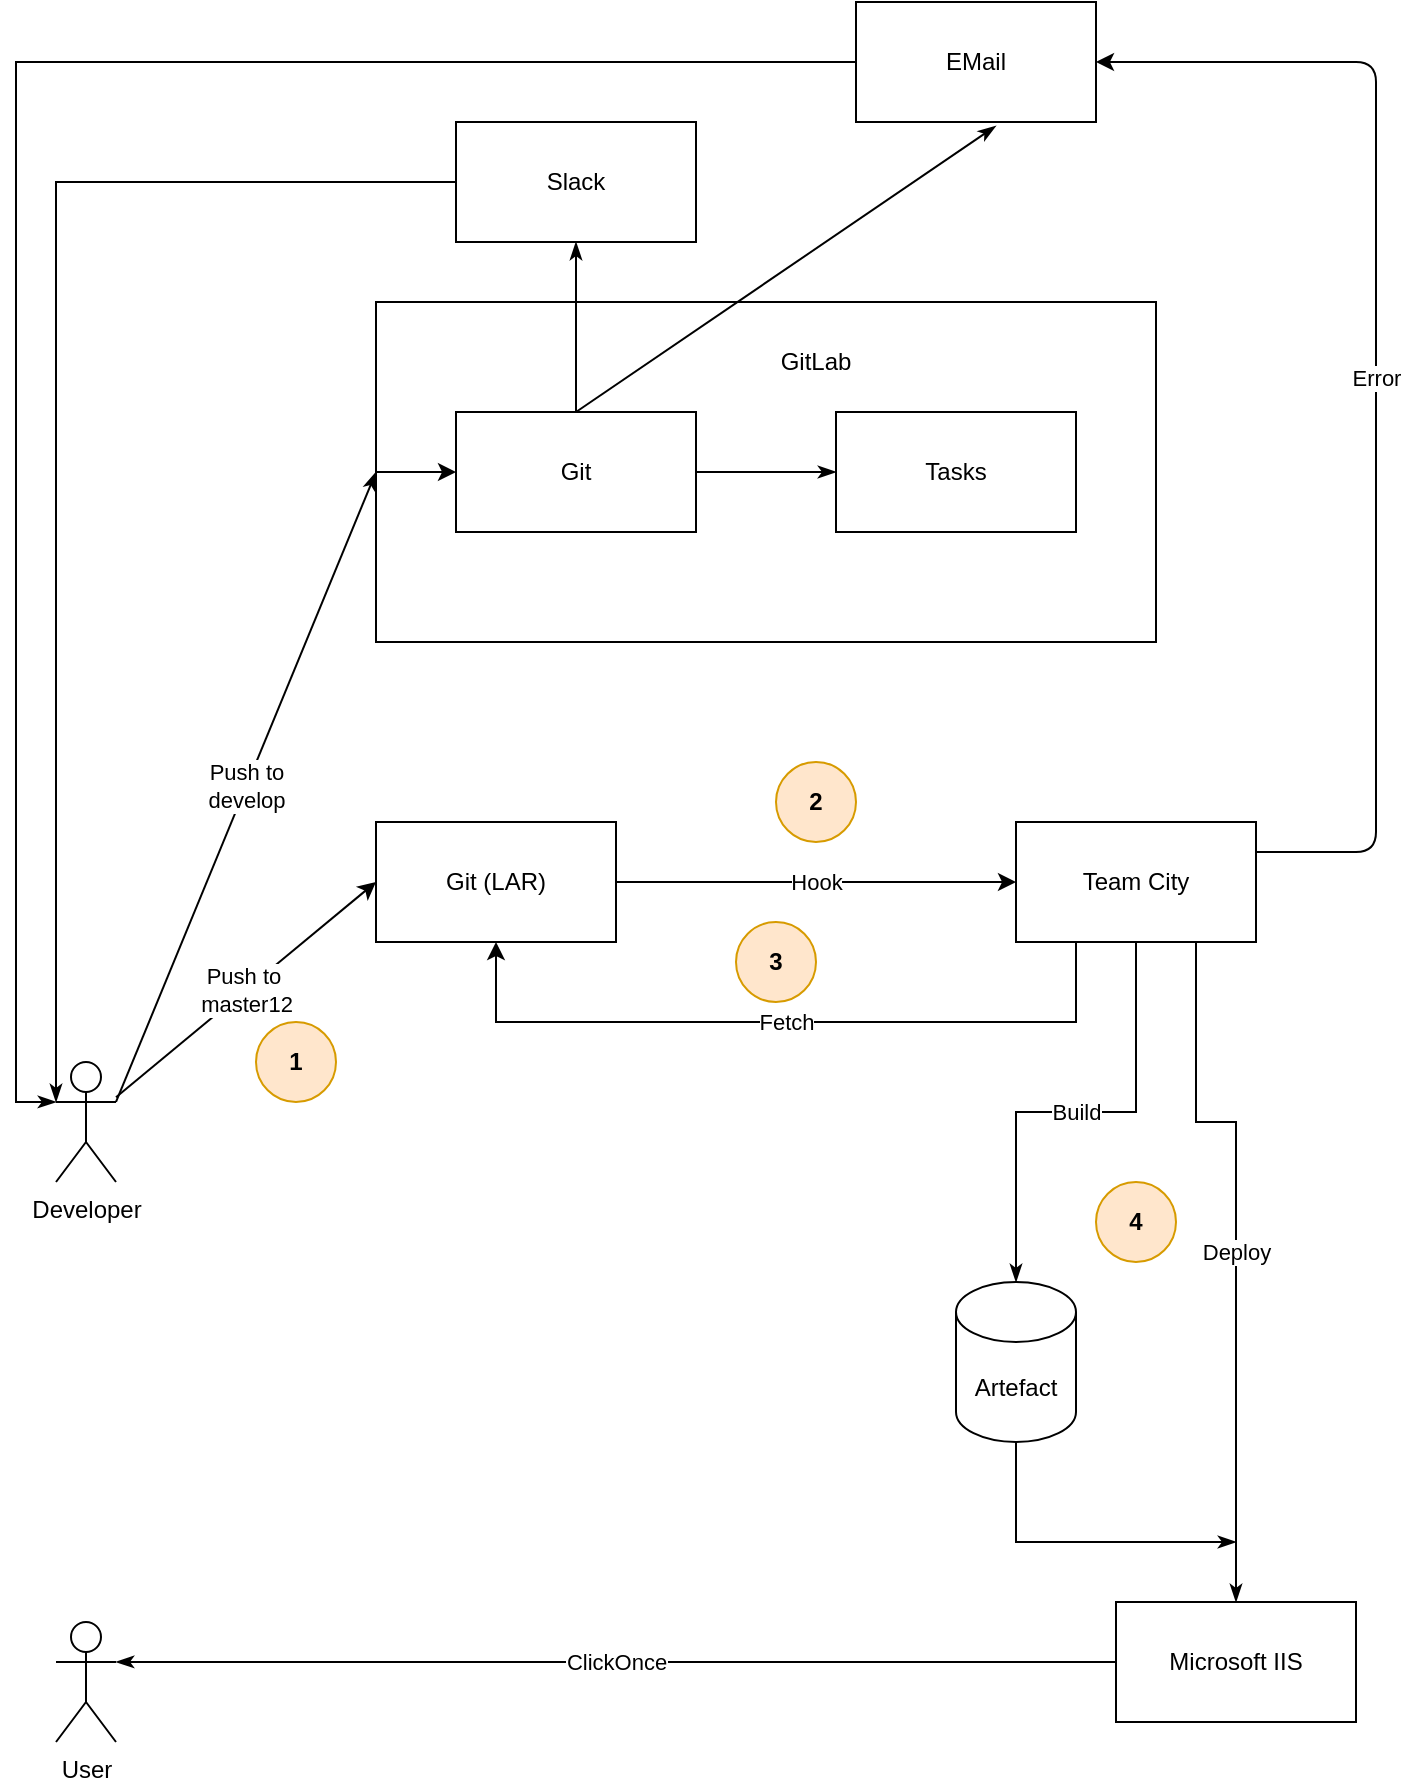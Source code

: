 <mxfile version="13.7.4" type="github">
  <diagram id="KQrDQqh1n8K3jwENiAWo" name="Page-1">
    <mxGraphModel dx="1101" dy="769" grid="1" gridSize="10" guides="1" tooltips="1" connect="1" arrows="1" fold="1" page="1" pageScale="1" pageWidth="827" pageHeight="1169" math="0" shadow="0">
      <root>
        <mxCell id="0" />
        <mxCell id="1" parent="0" />
        <mxCell id="UcBiU5lWhdrB8DMdz7Xg-1" value="Git (LAR)" style="rounded=0;whiteSpace=wrap;html=1;" parent="1" vertex="1">
          <mxGeometry x="240" y="500" width="120" height="60" as="geometry" />
        </mxCell>
        <mxCell id="8uJsjg-TArk7znv_JZjP-6" value="Fetch" style="edgeStyle=orthogonalEdgeStyle;rounded=0;orthogonalLoop=1;jettySize=auto;html=1;exitX=0.25;exitY=1;exitDx=0;exitDy=0;entryX=0.5;entryY=1;entryDx=0;entryDy=0;startArrow=none;startFill=0;" edge="1" parent="1" source="8uJsjg-TArk7znv_JZjP-1" target="UcBiU5lWhdrB8DMdz7Xg-1">
          <mxGeometry relative="1" as="geometry">
            <mxPoint x="360" y="580" as="targetPoint" />
            <Array as="points">
              <mxPoint x="590" y="600" />
              <mxPoint x="300" y="600" />
            </Array>
          </mxGeometry>
        </mxCell>
        <mxCell id="8uJsjg-TArk7znv_JZjP-12" value="Build" style="edgeStyle=orthogonalEdgeStyle;rounded=0;orthogonalLoop=1;jettySize=auto;html=1;exitX=0.5;exitY=1;exitDx=0;exitDy=0;startArrow=none;startFill=0;endArrow=classicThin;endFill=1;" edge="1" parent="1" source="8uJsjg-TArk7znv_JZjP-1" target="8uJsjg-TArk7znv_JZjP-7">
          <mxGeometry relative="1" as="geometry" />
        </mxCell>
        <mxCell id="8uJsjg-TArk7znv_JZjP-14" value="Deploy" style="edgeStyle=orthogonalEdgeStyle;rounded=0;orthogonalLoop=1;jettySize=auto;html=1;exitX=0.75;exitY=1;exitDx=0;exitDy=0;entryX=0.5;entryY=0;entryDx=0;entryDy=0;startArrow=none;startFill=0;endArrow=classicThin;endFill=1;" edge="1" parent="1" source="8uJsjg-TArk7znv_JZjP-1" target="8uJsjg-TArk7znv_JZjP-13">
          <mxGeometry relative="1" as="geometry">
            <Array as="points">
              <mxPoint x="650" y="650" />
              <mxPoint x="670" y="650" />
            </Array>
          </mxGeometry>
        </mxCell>
        <mxCell id="8uJsjg-TArk7znv_JZjP-1" value="Team City" style="rounded=0;whiteSpace=wrap;html=1;" vertex="1" parent="1">
          <mxGeometry x="560" y="500" width="120" height="60" as="geometry" />
        </mxCell>
        <mxCell id="8uJsjg-TArk7znv_JZjP-2" value="Hook" style="endArrow=classic;html=1;exitX=1;exitY=0.5;exitDx=0;exitDy=0;" edge="1" parent="1" source="UcBiU5lWhdrB8DMdz7Xg-1" target="8uJsjg-TArk7znv_JZjP-1">
          <mxGeometry width="50" height="50" relative="1" as="geometry">
            <mxPoint x="510" y="740" as="sourcePoint" />
            <mxPoint x="560" y="690" as="targetPoint" />
          </mxGeometry>
        </mxCell>
        <mxCell id="8uJsjg-TArk7znv_JZjP-23" style="edgeStyle=none;rounded=0;orthogonalLoop=1;jettySize=auto;html=1;exitX=0;exitY=0.5;exitDx=0;exitDy=0;entryX=0;entryY=0.5;entryDx=0;entryDy=0;startArrow=none;startFill=0;endArrow=classicThin;endFill=1;" edge="1" parent="1" source="8uJsjg-TArk7znv_JZjP-3" target="8uJsjg-TArk7znv_JZjP-20">
          <mxGeometry relative="1" as="geometry" />
        </mxCell>
        <mxCell id="8uJsjg-TArk7znv_JZjP-3" value="" style="rounded=0;whiteSpace=wrap;html=1;" vertex="1" parent="1">
          <mxGeometry x="240" y="240" width="390" height="170" as="geometry" />
        </mxCell>
        <mxCell id="8uJsjg-TArk7znv_JZjP-19" value="Push to&lt;br&gt;develop" style="rounded=0;orthogonalLoop=1;jettySize=auto;html=1;entryX=0;entryY=0.5;entryDx=0;entryDy=0;startArrow=none;startFill=0;endArrow=classicThin;endFill=1;exitX=1;exitY=0.333;exitDx=0;exitDy=0;exitPerimeter=0;" edge="1" parent="1" source="8uJsjg-TArk7znv_JZjP-4" target="8uJsjg-TArk7znv_JZjP-3">
          <mxGeometry relative="1" as="geometry" />
        </mxCell>
        <mxCell id="8uJsjg-TArk7znv_JZjP-4" value="Developer" style="shape=umlActor;verticalLabelPosition=bottom;verticalAlign=top;html=1;outlineConnect=0;" vertex="1" parent="1">
          <mxGeometry x="80" y="620" width="30" height="60" as="geometry" />
        </mxCell>
        <mxCell id="8uJsjg-TArk7znv_JZjP-5" value="Push to&amp;nbsp;&lt;br&gt;master12" style="endArrow=classic;html=1;entryX=0;entryY=0.5;entryDx=0;entryDy=0;" edge="1" parent="1" source="8uJsjg-TArk7znv_JZjP-4" target="UcBiU5lWhdrB8DMdz7Xg-1">
          <mxGeometry width="50" height="50" relative="1" as="geometry">
            <mxPoint x="110" y="620" as="sourcePoint" />
            <mxPoint x="160" y="570" as="targetPoint" />
          </mxGeometry>
        </mxCell>
        <mxCell id="8uJsjg-TArk7znv_JZjP-15" style="edgeStyle=orthogonalEdgeStyle;rounded=0;orthogonalLoop=1;jettySize=auto;html=1;exitX=0.5;exitY=1;exitDx=0;exitDy=0;exitPerimeter=0;startArrow=none;startFill=0;endArrow=classicThin;endFill=1;" edge="1" parent="1" source="8uJsjg-TArk7znv_JZjP-7">
          <mxGeometry relative="1" as="geometry">
            <mxPoint x="670" y="860" as="targetPoint" />
            <Array as="points">
              <mxPoint x="560" y="860" />
              <mxPoint x="660" y="860" />
            </Array>
          </mxGeometry>
        </mxCell>
        <mxCell id="8uJsjg-TArk7znv_JZjP-7" value="Artefact" style="shape=cylinder3;whiteSpace=wrap;html=1;boundedLbl=1;backgroundOutline=1;size=15;" vertex="1" parent="1">
          <mxGeometry x="530" y="730" width="60" height="80" as="geometry" />
        </mxCell>
        <mxCell id="8uJsjg-TArk7znv_JZjP-9" value="&lt;b&gt;1&lt;/b&gt;" style="ellipse;whiteSpace=wrap;html=1;aspect=fixed;fillColor=#ffe6cc;strokeColor=#d79b00;" vertex="1" parent="1">
          <mxGeometry x="180" y="600" width="40" height="40" as="geometry" />
        </mxCell>
        <mxCell id="8uJsjg-TArk7znv_JZjP-10" value="&lt;b&gt;2&lt;/b&gt;" style="ellipse;whiteSpace=wrap;html=1;aspect=fixed;fillColor=#ffe6cc;strokeColor=#d79b00;" vertex="1" parent="1">
          <mxGeometry x="440" y="470" width="40" height="40" as="geometry" />
        </mxCell>
        <mxCell id="8uJsjg-TArk7znv_JZjP-11" value="&lt;b&gt;3&lt;/b&gt;" style="ellipse;whiteSpace=wrap;html=1;aspect=fixed;fillColor=#ffe6cc;strokeColor=#d79b00;" vertex="1" parent="1">
          <mxGeometry x="420" y="550" width="40" height="40" as="geometry" />
        </mxCell>
        <mxCell id="8uJsjg-TArk7znv_JZjP-18" value="ClickOnce" style="edgeStyle=orthogonalEdgeStyle;rounded=0;orthogonalLoop=1;jettySize=auto;html=1;exitX=0;exitY=0.5;exitDx=0;exitDy=0;entryX=1;entryY=0.333;entryDx=0;entryDy=0;entryPerimeter=0;startArrow=none;startFill=0;endArrow=classicThin;endFill=1;" edge="1" parent="1" source="8uJsjg-TArk7znv_JZjP-13" target="8uJsjg-TArk7znv_JZjP-17">
          <mxGeometry relative="1" as="geometry" />
        </mxCell>
        <mxCell id="8uJsjg-TArk7znv_JZjP-13" value="Microsoft IIS" style="rounded=0;whiteSpace=wrap;html=1;" vertex="1" parent="1">
          <mxGeometry x="610" y="890" width="120" height="60" as="geometry" />
        </mxCell>
        <mxCell id="8uJsjg-TArk7znv_JZjP-16" value="&lt;b&gt;4&lt;/b&gt;" style="ellipse;whiteSpace=wrap;html=1;aspect=fixed;fillColor=#ffe6cc;strokeColor=#d79b00;" vertex="1" parent="1">
          <mxGeometry x="600" y="680" width="40" height="40" as="geometry" />
        </mxCell>
        <mxCell id="8uJsjg-TArk7znv_JZjP-17" value="User" style="shape=umlActor;verticalLabelPosition=bottom;verticalAlign=top;html=1;outlineConnect=0;" vertex="1" parent="1">
          <mxGeometry x="80" y="900" width="30" height="60" as="geometry" />
        </mxCell>
        <mxCell id="8uJsjg-TArk7znv_JZjP-28" style="edgeStyle=none;rounded=0;orthogonalLoop=1;jettySize=auto;html=1;exitX=1;exitY=0.5;exitDx=0;exitDy=0;entryX=0;entryY=0.5;entryDx=0;entryDy=0;startArrow=none;startFill=0;endArrow=classicThin;endFill=1;" edge="1" parent="1" source="8uJsjg-TArk7znv_JZjP-20" target="8uJsjg-TArk7znv_JZjP-21">
          <mxGeometry relative="1" as="geometry" />
        </mxCell>
        <mxCell id="8uJsjg-TArk7znv_JZjP-29" style="edgeStyle=none;rounded=0;orthogonalLoop=1;jettySize=auto;html=1;exitX=0.5;exitY=0;exitDx=0;exitDy=0;entryX=0.583;entryY=1.033;entryDx=0;entryDy=0;entryPerimeter=0;startArrow=none;startFill=0;endArrow=classicThin;endFill=1;" edge="1" parent="1" source="8uJsjg-TArk7znv_JZjP-20" target="8uJsjg-TArk7znv_JZjP-25">
          <mxGeometry relative="1" as="geometry" />
        </mxCell>
        <mxCell id="8uJsjg-TArk7znv_JZjP-30" style="edgeStyle=none;rounded=0;orthogonalLoop=1;jettySize=auto;html=1;exitX=0.5;exitY=0;exitDx=0;exitDy=0;entryX=0.5;entryY=1;entryDx=0;entryDy=0;startArrow=none;startFill=0;endArrow=classicThin;endFill=1;" edge="1" parent="1" source="8uJsjg-TArk7znv_JZjP-20" target="8uJsjg-TArk7znv_JZjP-26">
          <mxGeometry relative="1" as="geometry" />
        </mxCell>
        <mxCell id="8uJsjg-TArk7znv_JZjP-20" value="Git" style="rounded=0;whiteSpace=wrap;html=1;" vertex="1" parent="1">
          <mxGeometry x="280" y="295" width="120" height="60" as="geometry" />
        </mxCell>
        <mxCell id="8uJsjg-TArk7znv_JZjP-21" value="Tasks" style="rounded=0;whiteSpace=wrap;html=1;" vertex="1" parent="1">
          <mxGeometry x="470" y="295" width="120" height="60" as="geometry" />
        </mxCell>
        <mxCell id="8uJsjg-TArk7znv_JZjP-22" value="GitLab" style="text;html=1;strokeColor=none;fillColor=none;align=center;verticalAlign=middle;whiteSpace=wrap;rounded=0;" vertex="1" parent="1">
          <mxGeometry x="440" y="260" width="40" height="20" as="geometry" />
        </mxCell>
        <mxCell id="8uJsjg-TArk7znv_JZjP-24" value="" style="endArrow=classic;html=1;exitX=0;exitY=0.5;exitDx=0;exitDy=0;entryX=0;entryY=0.5;entryDx=0;entryDy=0;" edge="1" parent="1" source="8uJsjg-TArk7znv_JZjP-3" target="8uJsjg-TArk7znv_JZjP-20">
          <mxGeometry width="50" height="50" relative="1" as="geometry">
            <mxPoint x="410" y="560" as="sourcePoint" />
            <mxPoint x="460" y="510" as="targetPoint" />
          </mxGeometry>
        </mxCell>
        <mxCell id="8uJsjg-TArk7znv_JZjP-32" style="edgeStyle=orthogonalEdgeStyle;rounded=0;orthogonalLoop=1;jettySize=auto;html=1;exitX=0;exitY=0.5;exitDx=0;exitDy=0;startArrow=none;startFill=0;endArrow=classicThin;endFill=1;entryX=0;entryY=0.333;entryDx=0;entryDy=0;entryPerimeter=0;" edge="1" parent="1" source="8uJsjg-TArk7znv_JZjP-25" target="8uJsjg-TArk7znv_JZjP-4">
          <mxGeometry relative="1" as="geometry">
            <mxPoint x="50" y="140" as="targetPoint" />
          </mxGeometry>
        </mxCell>
        <mxCell id="8uJsjg-TArk7znv_JZjP-25" value="EMail" style="rounded=0;whiteSpace=wrap;html=1;" vertex="1" parent="1">
          <mxGeometry x="480" y="90" width="120" height="60" as="geometry" />
        </mxCell>
        <mxCell id="8uJsjg-TArk7znv_JZjP-34" style="edgeStyle=orthogonalEdgeStyle;rounded=0;orthogonalLoop=1;jettySize=auto;html=1;exitX=0;exitY=0.5;exitDx=0;exitDy=0;startArrow=none;startFill=0;endArrow=classicThin;endFill=1;" edge="1" parent="1" source="8uJsjg-TArk7znv_JZjP-26">
          <mxGeometry relative="1" as="geometry">
            <mxPoint x="80" y="640" as="targetPoint" />
            <Array as="points">
              <mxPoint x="80" y="180" />
              <mxPoint x="80" y="640" />
            </Array>
          </mxGeometry>
        </mxCell>
        <mxCell id="8uJsjg-TArk7znv_JZjP-26" value="Slack" style="rounded=0;whiteSpace=wrap;html=1;" vertex="1" parent="1">
          <mxGeometry x="280" y="150" width="120" height="60" as="geometry" />
        </mxCell>
        <mxCell id="8uJsjg-TArk7znv_JZjP-31" value="Error" style="endArrow=classic;html=1;exitX=1;exitY=0.25;exitDx=0;exitDy=0;edgeStyle=orthogonalEdgeStyle;entryX=1;entryY=0.5;entryDx=0;entryDy=0;" edge="1" parent="1" source="8uJsjg-TArk7znv_JZjP-1" target="8uJsjg-TArk7znv_JZjP-25">
          <mxGeometry width="50" height="50" relative="1" as="geometry">
            <mxPoint x="390" y="490" as="sourcePoint" />
            <mxPoint x="300" y="80" as="targetPoint" />
            <Array as="points">
              <mxPoint x="740" y="515" />
              <mxPoint x="740" y="120" />
            </Array>
          </mxGeometry>
        </mxCell>
      </root>
    </mxGraphModel>
  </diagram>
</mxfile>
